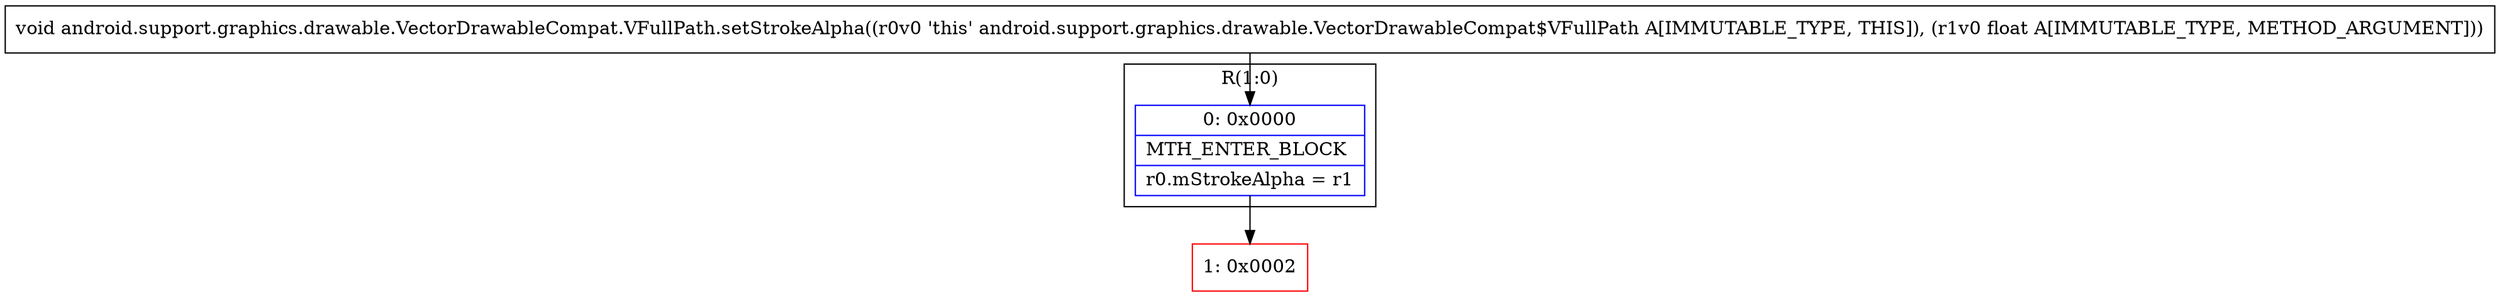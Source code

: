 digraph "CFG forandroid.support.graphics.drawable.VectorDrawableCompat.VFullPath.setStrokeAlpha(F)V" {
subgraph cluster_Region_367625787 {
label = "R(1:0)";
node [shape=record,color=blue];
Node_0 [shape=record,label="{0\:\ 0x0000|MTH_ENTER_BLOCK\l|r0.mStrokeAlpha = r1\l}"];
}
Node_1 [shape=record,color=red,label="{1\:\ 0x0002}"];
MethodNode[shape=record,label="{void android.support.graphics.drawable.VectorDrawableCompat.VFullPath.setStrokeAlpha((r0v0 'this' android.support.graphics.drawable.VectorDrawableCompat$VFullPath A[IMMUTABLE_TYPE, THIS]), (r1v0 float A[IMMUTABLE_TYPE, METHOD_ARGUMENT])) }"];
MethodNode -> Node_0;
Node_0 -> Node_1;
}


